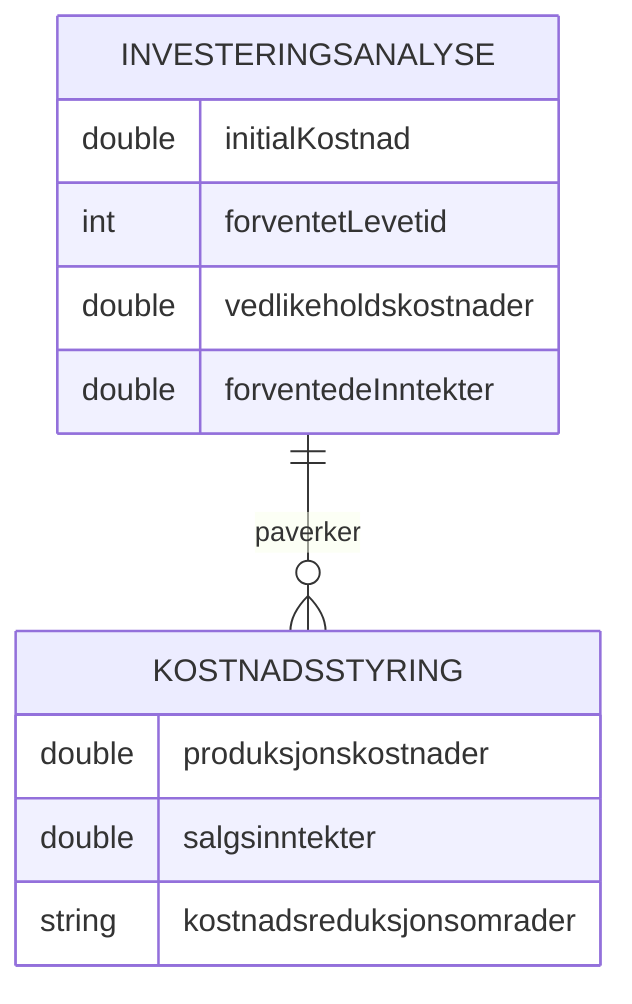 erDiagram
    INVESTERINGSANALYSE {
        double initialKostnad
        int forventetLevetid
        double vedlikeholdskostnader
        double forventedeInntekter
    }
    KOSTNADSSTYRING {
        double produksjonskostnader
        double salgsinntekter
        string kostnadsreduksjonsomrader
    }

    INVESTERINGSANALYSE ||--o{ KOSTNADSSTYRING : paverker